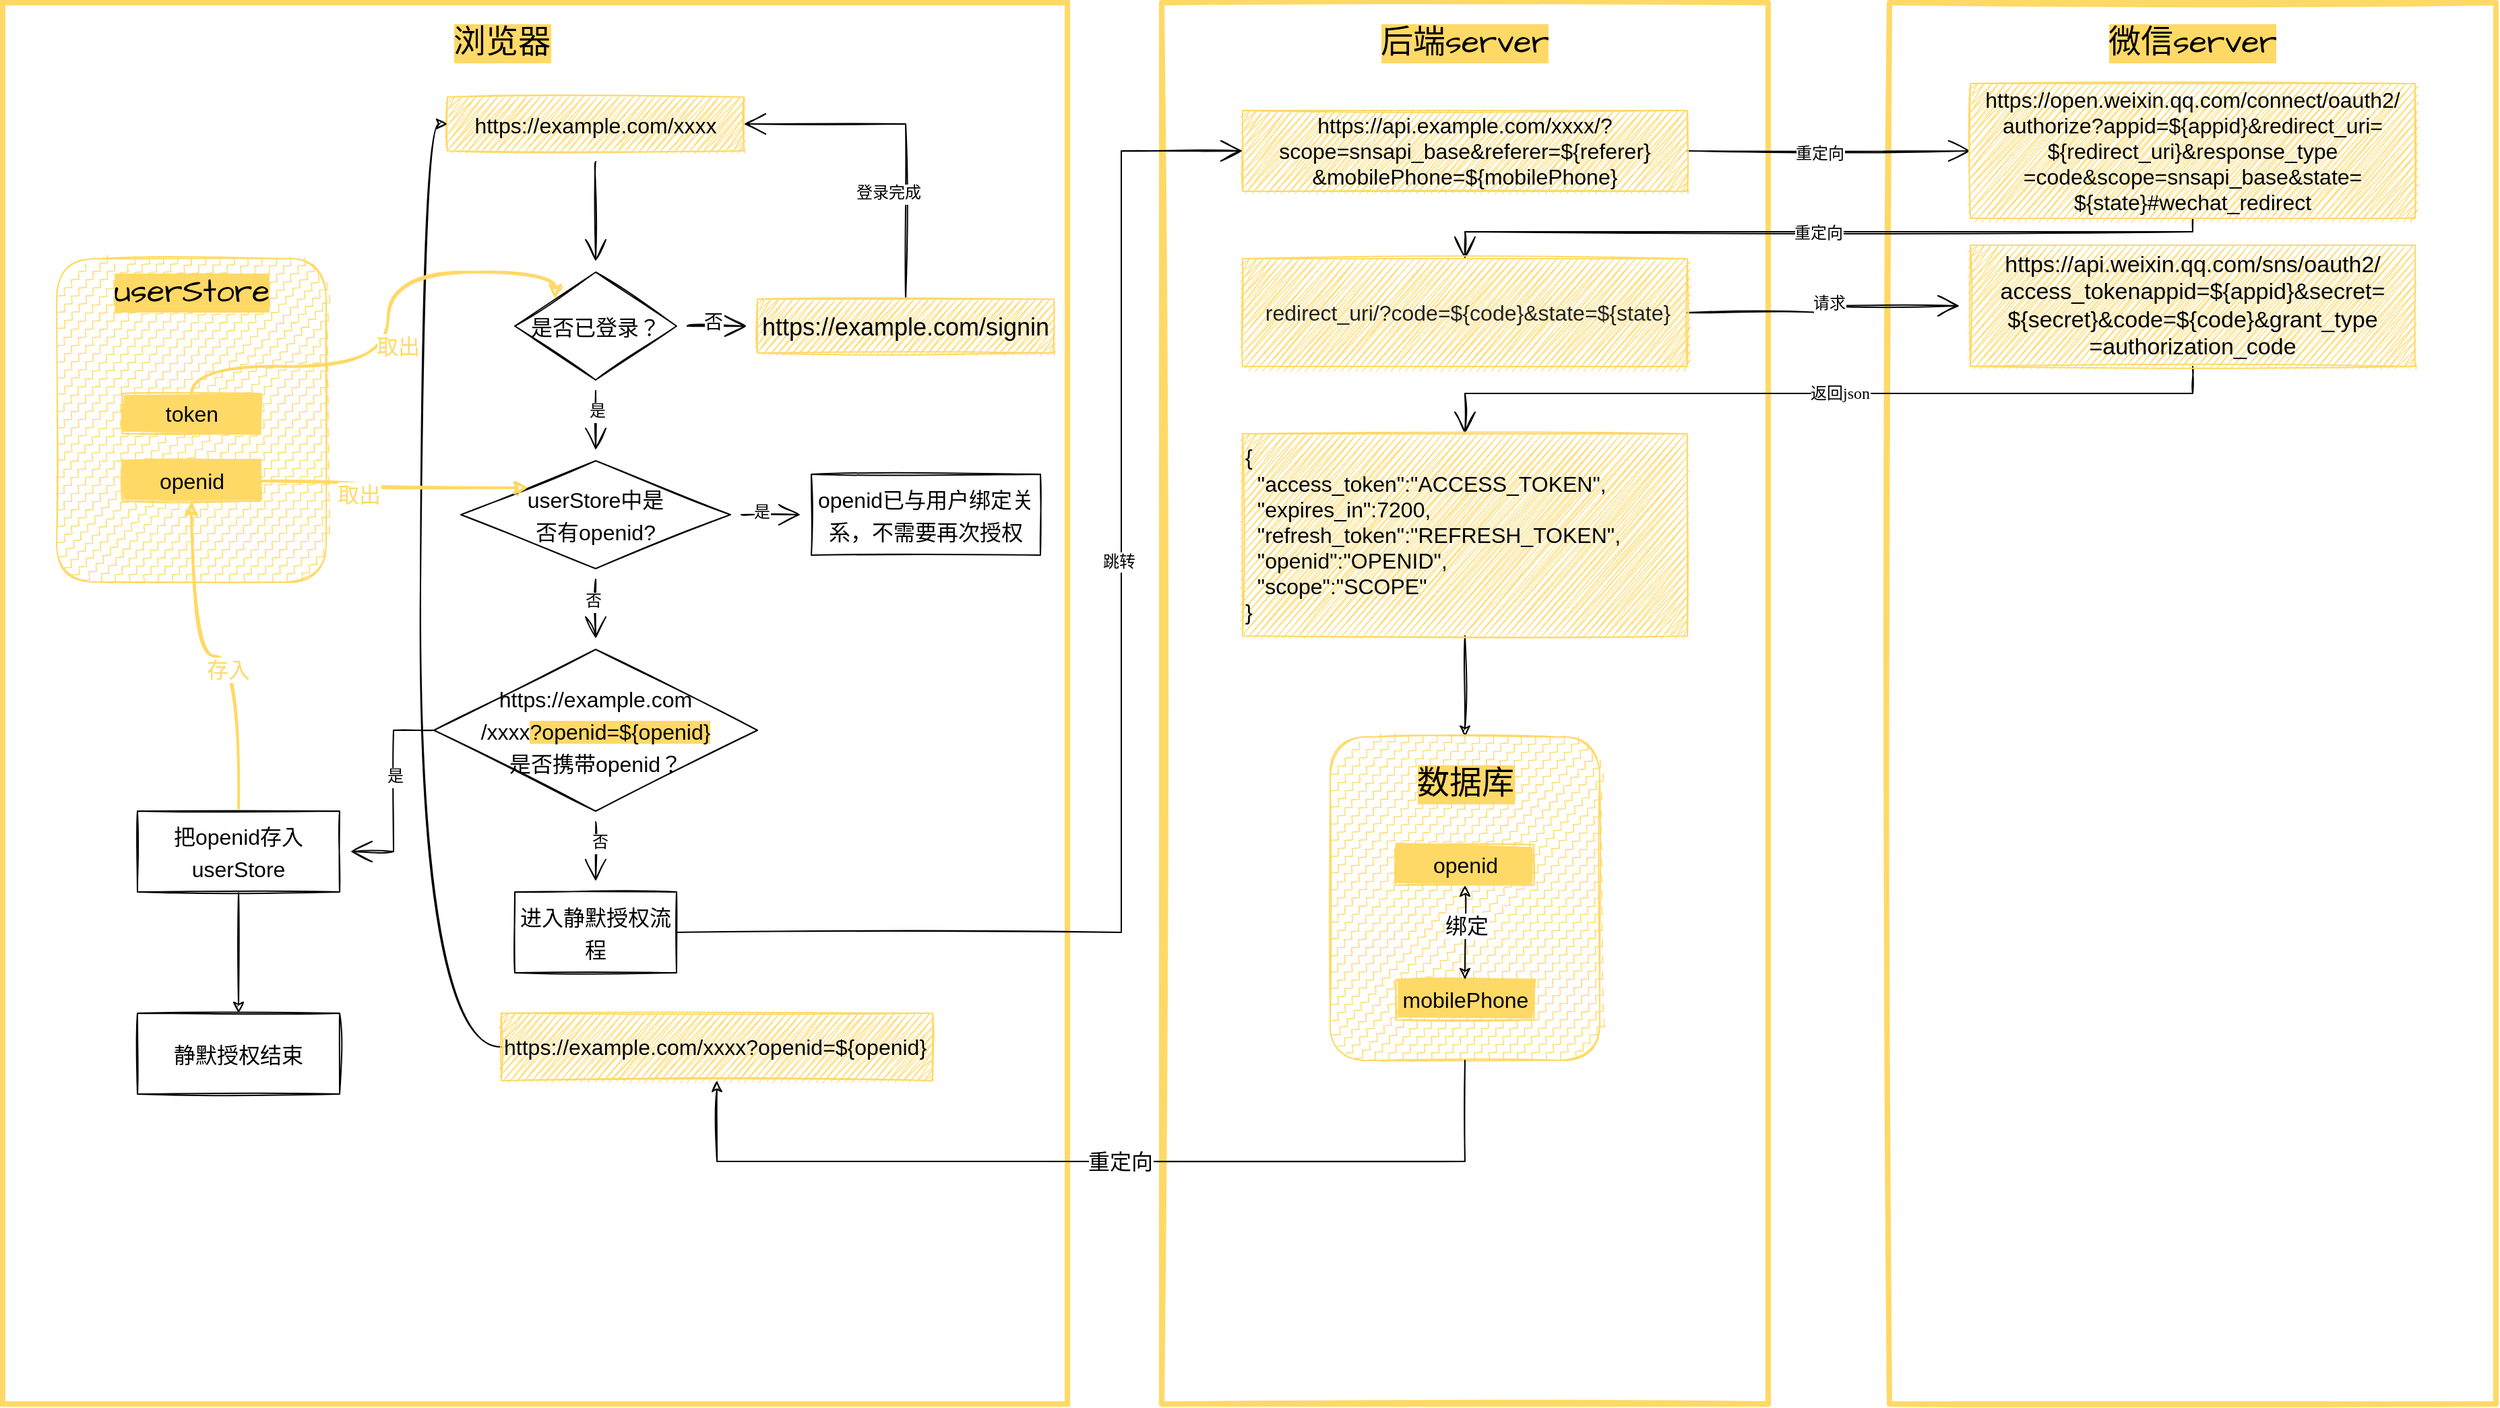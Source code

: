 <mxfile version="20.2.2" type="github">
  <diagram id="VB6q90Tpzm_MeGwrZftu" name="第 1 页">
    <mxGraphModel dx="3197" dy="1193" grid="1" gridSize="10" guides="1" tooltips="1" connect="1" arrows="1" fold="1" page="1" pageScale="1" pageWidth="827" pageHeight="1169" background="none" math="0" shadow="0">
      <root>
        <object label="" id="0">
          <mxCell />
        </object>
        <mxCell id="1" parent="0" />
        <mxCell id="eHbUa7GtnwOW8e425eqL-49" value="" style="rounded=0;html=1;labelBackgroundColor=none;sketch=1;hachureGap=4;fontFamily=Tahoma;fontSize=12;align=left;whiteSpace=wrap;strokeWidth=4;strokeColor=#FFD966;shadow=0;" parent="1" vertex="1">
          <mxGeometry x="610" y="40" width="450" height="1040" as="geometry" />
        </mxCell>
        <mxCell id="eHbUa7GtnwOW8e425eqL-52" value="" style="rounded=0;whiteSpace=wrap;html=1;labelBackgroundColor=none;sketch=1;hachureGap=4;fontFamily=Architects Daughter;fontSource=https%3A%2F%2Ffonts.googleapis.com%2Fcss%3Ffamily%3DArchitects%2BDaughter;fontSize=12;fillStyle=cross-hatch;strokeWidth=4;strokeColor=#FFD966;" parent="1" vertex="1">
          <mxGeometry x="1150" y="40" width="450" height="1040" as="geometry" />
        </mxCell>
        <mxCell id="eHbUa7GtnwOW8e425eqL-53" value="&lt;font style=&quot;font-size: 24px;&quot;&gt;后端server&lt;/font&gt;" style="text;html=1;strokeColor=none;fillColor=none;align=center;verticalAlign=middle;whiteSpace=wrap;rounded=0;labelBackgroundColor=#FFD966;sketch=1;hachureGap=4;fontFamily=Architects Daughter;fontSource=https%3A%2F%2Ffonts.googleapis.com%2Fcss%3Ffamily%3DArchitects%2BDaughter;fontSize=12;" parent="1" vertex="1">
          <mxGeometry x="761.25" y="55" width="147.5" height="30" as="geometry" />
        </mxCell>
        <mxCell id="eHbUa7GtnwOW8e425eqL-54" value="&lt;font style=&quot;font-size: 24px;&quot;&gt;微信server&lt;/font&gt;" style="text;html=1;strokeColor=none;fillColor=none;align=center;verticalAlign=middle;whiteSpace=wrap;rounded=0;labelBackgroundColor=#FFD966;sketch=1;hachureGap=4;fontFamily=Architects Daughter;fontSource=https%3A%2F%2Ffonts.googleapis.com%2Fcss%3Ffamily%3DArchitects%2BDaughter;fontSize=12;" parent="1" vertex="1">
          <mxGeometry x="1301.25" y="55" width="147.5" height="30" as="geometry" />
        </mxCell>
        <mxCell id="eHbUa7GtnwOW8e425eqL-61" style="edgeStyle=orthogonalEdgeStyle;rounded=0;sketch=1;hachureGap=4;orthogonalLoop=1;jettySize=auto;html=1;exitX=1;exitY=0.5;exitDx=0;exitDy=0;entryX=0;entryY=0.5;entryDx=0;entryDy=0;fontFamily=Lucida Console;fontSize=12;fontColor=default;endArrow=open;startSize=14;endSize=14;sourcePerimeterSpacing=8;targetPerimeterSpacing=8;" parent="1" source="eHbUa7GtnwOW8e425eqL-59" target="eHbUa7GtnwOW8e425eqL-60" edge="1">
          <mxGeometry relative="1" as="geometry" />
        </mxCell>
        <mxCell id="eHbUa7GtnwOW8e425eqL-69" value="重定向" style="edgeLabel;html=1;align=center;verticalAlign=middle;resizable=0;points=[];fontSize=12;fontFamily=Lucida Console;fontColor=default;" parent="eHbUa7GtnwOW8e425eqL-61" vertex="1" connectable="0">
          <mxGeometry x="-0.065" y="-2" relative="1" as="geometry">
            <mxPoint as="offset" />
          </mxGeometry>
        </mxCell>
        <mxCell id="eHbUa7GtnwOW8e425eqL-59" value="&lt;font style=&quot;font-size: 16px;&quot; face=&quot;Helvetica&quot;&gt;https://api.example.com/xxxx/?scope=snsapi_base&amp;amp;referer=${referer}&lt;br&gt;&amp;amp;mobilePhone=${mobilePhone}&lt;/font&gt;" style="rounded=0;labelBackgroundColor=none;labelBorderColor=none;sketch=1;hachureGap=4;fontFamily=Lucida Console;fontSize=12;strokeColor=#FFD966;fillStyle=zigzag;fillColor=#FFD966;fontColor=default;align=center;whiteSpace=wrap;html=1;" parent="1" vertex="1">
          <mxGeometry x="670" y="120" width="330" height="60" as="geometry" />
        </mxCell>
        <mxCell id="eHbUa7GtnwOW8e425eqL-65" style="edgeStyle=orthogonalEdgeStyle;rounded=0;sketch=1;hachureGap=4;orthogonalLoop=1;jettySize=auto;html=1;exitX=0.5;exitY=1;exitDx=0;exitDy=0;entryX=0.5;entryY=0;entryDx=0;entryDy=0;fontFamily=Lucida Console;fontSize=12;fontColor=default;endArrow=open;startSize=14;endSize=14;sourcePerimeterSpacing=8;targetPerimeterSpacing=8;" parent="1" source="eHbUa7GtnwOW8e425eqL-60" target="eHbUa7GtnwOW8e425eqL-62" edge="1">
          <mxGeometry relative="1" as="geometry">
            <Array as="points">
              <mxPoint x="1375" y="210" />
              <mxPoint x="835" y="210" />
            </Array>
          </mxGeometry>
        </mxCell>
        <mxCell id="eHbUa7GtnwOW8e425eqL-70" value="重定向" style="edgeLabel;html=1;align=center;verticalAlign=middle;resizable=0;points=[];fontSize=12;fontFamily=Lucida Console;fontColor=default;" parent="eHbUa7GtnwOW8e425eqL-65" vertex="1" connectable="0">
          <mxGeometry x="0.011" y="1" relative="1" as="geometry">
            <mxPoint as="offset" />
          </mxGeometry>
        </mxCell>
        <mxCell id="eHbUa7GtnwOW8e425eqL-60" value="&lt;div style=&quot;font-size: 16px;&quot;&gt;&lt;font style=&quot;font-size: 16px;&quot; face=&quot;Helvetica&quot;&gt;https://open.weixin.qq.com/connect/oauth2/&lt;/font&gt;&lt;/div&gt;&lt;div style=&quot;font-size: 16px;&quot;&gt;&lt;font style=&quot;font-size: 16px;&quot; face=&quot;Helvetica&quot;&gt;authorize?appid=${appid}&amp;amp;redirect_uri=&lt;/font&gt;&lt;/div&gt;&lt;div style=&quot;font-size: 16px;&quot;&gt;&lt;font style=&quot;font-size: 16px;&quot; face=&quot;Helvetica&quot;&gt;${redirect_uri}&amp;amp;response_type&lt;/font&gt;&lt;/div&gt;&lt;div style=&quot;font-size: 16px;&quot;&gt;&lt;font style=&quot;font-size: 16px;&quot; face=&quot;Helvetica&quot;&gt;=code&amp;amp;scope=snsapi_base&amp;amp;state=&lt;/font&gt;&lt;/div&gt;&lt;div style=&quot;font-size: 16px;&quot;&gt;&lt;font style=&quot;font-size: 16px;&quot; face=&quot;Helvetica&quot;&gt;${state}#wechat_redirect&lt;/font&gt;&lt;/div&gt;" style="rounded=0;labelBackgroundColor=none;labelBorderColor=none;sketch=1;hachureGap=4;fontFamily=Lucida Console;fontSize=12;strokeColor=#FFD966;fillStyle=zigzag;fillColor=#FFD966;fontColor=default;align=center;whiteSpace=wrap;html=1;" parent="1" vertex="1">
          <mxGeometry x="1210" y="100" width="330" height="100" as="geometry" />
        </mxCell>
        <mxCell id="eHbUa7GtnwOW8e425eqL-67" style="edgeStyle=orthogonalEdgeStyle;rounded=0;sketch=1;hachureGap=4;orthogonalLoop=1;jettySize=auto;html=1;exitX=1;exitY=0.5;exitDx=0;exitDy=0;fontFamily=Lucida Console;fontSize=12;fontColor=default;endArrow=open;startSize=14;endSize=14;sourcePerimeterSpacing=8;targetPerimeterSpacing=8;" parent="1" source="eHbUa7GtnwOW8e425eqL-62" target="eHbUa7GtnwOW8e425eqL-66" edge="1">
          <mxGeometry relative="1" as="geometry" />
        </mxCell>
        <mxCell id="eHbUa7GtnwOW8e425eqL-72" value="请求" style="edgeLabel;html=1;align=center;verticalAlign=middle;resizable=0;points=[];fontSize=12;fontFamily=Lucida Console;fontColor=default;" parent="eHbUa7GtnwOW8e425eqL-67" vertex="1" connectable="0">
          <mxGeometry x="0.056" y="2" relative="1" as="geometry">
            <mxPoint as="offset" />
          </mxGeometry>
        </mxCell>
        <mxCell id="eHbUa7GtnwOW8e425eqL-62" value="&lt;span style=&quot;color: rgb(34, 34, 34); text-align: start;&quot;&gt;&lt;font face=&quot;Helvetica&quot; style=&quot;font-size: 16px;&quot;&gt;&amp;nbsp;redirect_uri/?code=${code}&amp;amp;state=${state}&lt;/font&gt;&lt;/span&gt;" style="rounded=0;labelBackgroundColor=none;labelBorderColor=none;sketch=1;hachureGap=4;fontFamily=Lucida Console;fontSize=12;strokeColor=#FFD966;fillStyle=zigzag;fillColor=#FFD966;fontColor=default;align=center;whiteSpace=wrap;html=1;" parent="1" vertex="1">
          <mxGeometry x="670" y="230" width="330" height="80" as="geometry" />
        </mxCell>
        <mxCell id="eHbUa7GtnwOW8e425eqL-82" style="edgeStyle=orthogonalEdgeStyle;rounded=0;sketch=1;hachureGap=4;orthogonalLoop=1;jettySize=auto;html=1;exitX=0.5;exitY=1;exitDx=0;exitDy=0;entryX=0.5;entryY=0;entryDx=0;entryDy=0;fontFamily=Lucida Console;fontSize=12;fontColor=default;endArrow=open;startSize=14;endSize=14;sourcePerimeterSpacing=8;targetPerimeterSpacing=8;" parent="1" source="eHbUa7GtnwOW8e425eqL-66" target="eHbUa7GtnwOW8e425eqL-81" edge="1">
          <mxGeometry relative="1" as="geometry" />
        </mxCell>
        <mxCell id="eHbUa7GtnwOW8e425eqL-83" value="返回json" style="edgeLabel;html=1;align=center;verticalAlign=middle;resizable=0;points=[];fontSize=12;fontFamily=Lucida Console;fontColor=default;" parent="eHbUa7GtnwOW8e425eqL-82" vertex="1" connectable="0">
          <mxGeometry x="-0.043" relative="1" as="geometry">
            <mxPoint as="offset" />
          </mxGeometry>
        </mxCell>
        <mxCell id="eHbUa7GtnwOW8e425eqL-66" value="&lt;font face=&quot;Helvetica&quot; style=&quot;font-size: 17px;&quot;&gt;https://api.weixin.qq.com/sns/oauth2/&lt;br&gt;access_tokenappid=${appid}&amp;amp;secret=&lt;br&gt;${secret}&amp;amp;code=${code}&amp;amp;grant_type&lt;br&gt;=authorization_code&lt;/font&gt;" style="rounded=0;labelBackgroundColor=none;labelBorderColor=none;sketch=1;hachureGap=4;fontFamily=Lucida Console;fontSize=12;strokeColor=#FFD966;fillStyle=zigzag;fillColor=#FFD966;fontColor=default;align=center;whiteSpace=wrap;html=1;" parent="1" vertex="1">
          <mxGeometry x="1210" y="220" width="330" height="90" as="geometry" />
        </mxCell>
        <mxCell id="eHbUa7GtnwOW8e425eqL-73" value="" style="rounded=0;html=1;labelBackgroundColor=none;sketch=0;hachureGap=4;fontFamily=Tahoma;fontSize=12;align=left;whiteSpace=wrap;strokeWidth=4;strokeColor=#FFD966;" parent="1" vertex="1">
          <mxGeometry x="-250" y="40" width="790" height="1040" as="geometry" />
        </mxCell>
        <mxCell id="eHbUa7GtnwOW8e425eqL-74" value="&lt;font style=&quot;font-size: 24px;&quot;&gt;浏览器&lt;/font&gt;" style="text;html=1;strokeColor=none;fillColor=none;align=center;verticalAlign=middle;whiteSpace=wrap;rounded=0;labelBackgroundColor=#FFD966;sketch=1;hachureGap=4;fontFamily=Architects Daughter;fontSource=https%3A%2F%2Ffonts.googleapis.com%2Fcss%3Ffamily%3DArchitects%2BDaughter;fontSize=20;" parent="1" vertex="1">
          <mxGeometry x="57.5" y="55" width="125" height="30" as="geometry" />
        </mxCell>
        <mxCell id="eHbUa7GtnwOW8e425eqL-75" value="" style="group" parent="1" vertex="1" connectable="0">
          <mxGeometry x="70" y="110" width="460" height="630" as="geometry" />
        </mxCell>
        <mxCell id="eHbUa7GtnwOW8e425eqL-2" value="&lt;span style=&quot;line-height: 1;&quot;&gt;&lt;font face=&quot;Helvetica&quot; style=&quot;font-size: 16px;&quot;&gt;https://example.com/xxxx&lt;/font&gt;&lt;br&gt;&lt;/span&gt;" style="rounded=0;whiteSpace=wrap;html=1;sketch=1;hachureGap=4;fontFamily=Architects Daughter;fontSource=https%3A%2F%2Ffonts.googleapis.com%2Fcss%3Ffamily%3DArchitects%2BDaughter;fontSize=20;fillStyle=zigzag;fillColor=#FFD966;strokeColor=#FFD966;" parent="eHbUa7GtnwOW8e425eqL-75" vertex="1">
          <mxGeometry x="10" width="220" height="40" as="geometry" />
        </mxCell>
        <mxCell id="eHbUa7GtnwOW8e425eqL-76" value="" style="edgeStyle=orthogonalEdgeStyle;rounded=0;sketch=1;hachureGap=4;orthogonalLoop=1;jettySize=auto;html=1;fontFamily=Lucida Console;fontSize=12;fontColor=default;endArrow=open;startSize=14;endSize=14;sourcePerimeterSpacing=8;targetPerimeterSpacing=8;" parent="eHbUa7GtnwOW8e425eqL-75" source="eHbUa7GtnwOW8e425eqL-3" target="eHbUa7GtnwOW8e425eqL-5" edge="1">
          <mxGeometry relative="1" as="geometry" />
        </mxCell>
        <mxCell id="eHbUa7GtnwOW8e425eqL-3" value="&lt;font style=&quot;font-size: 16px;&quot;&gt;是否已登录？&lt;/font&gt;" style="rhombus;whiteSpace=wrap;html=1;fontSize=20;fontFamily=Architects Daughter;rounded=0;sketch=1;hachureGap=4;fontSource=https%3A%2F%2Ffonts.googleapis.com%2Fcss%3Ffamily%3DArchitects%2BDaughter;shadow=0;" parent="eHbUa7GtnwOW8e425eqL-75" vertex="1">
          <mxGeometry x="60" y="130" width="120" height="80" as="geometry" />
        </mxCell>
        <mxCell id="eHbUa7GtnwOW8e425eqL-4" value="" style="edgeStyle=orthogonalEdgeStyle;curved=1;rounded=0;sketch=1;hachureGap=4;orthogonalLoop=1;jettySize=auto;html=1;fontFamily=Architects Daughter;fontSource=https%3A%2F%2Ffonts.googleapis.com%2Fcss%3Ffamily%3DArchitects%2BDaughter;fontSize=16;endArrow=open;startSize=14;endSize=14;sourcePerimeterSpacing=8;targetPerimeterSpacing=8;" parent="eHbUa7GtnwOW8e425eqL-75" source="eHbUa7GtnwOW8e425eqL-2" target="eHbUa7GtnwOW8e425eqL-3" edge="1">
          <mxGeometry relative="1" as="geometry" />
        </mxCell>
        <mxCell id="eHbUa7GtnwOW8e425eqL-11" style="edgeStyle=orthogonalEdgeStyle;rounded=0;sketch=1;hachureGap=4;orthogonalLoop=1;jettySize=auto;html=1;exitX=0.5;exitY=0;exitDx=0;exitDy=0;entryX=1;entryY=0.5;entryDx=0;entryDy=0;fontFamily=Architects Daughter;fontSource=https%3A%2F%2Ffonts.googleapis.com%2Fcss%3Ffamily%3DArchitects%2BDaughter;fontSize=12;endArrow=open;startSize=14;endSize=14;sourcePerimeterSpacing=8;targetPerimeterSpacing=8;" parent="eHbUa7GtnwOW8e425eqL-75" source="eHbUa7GtnwOW8e425eqL-5" target="eHbUa7GtnwOW8e425eqL-2" edge="1">
          <mxGeometry relative="1" as="geometry" />
        </mxCell>
        <mxCell id="eHbUa7GtnwOW8e425eqL-12" value="登录完成" style="edgeLabel;html=1;align=center;verticalAlign=middle;resizable=0;points=[];fontSize=12;fontFamily=Architects Daughter;" parent="eHbUa7GtnwOW8e425eqL-11" vertex="1" connectable="0">
          <mxGeometry x="-0.377" y="13" relative="1" as="geometry">
            <mxPoint as="offset" />
          </mxGeometry>
        </mxCell>
        <mxCell id="eHbUa7GtnwOW8e425eqL-5" value="&lt;font face=&quot;Helvetica&quot; style=&quot;font-size: 18px;&quot;&gt;https://example.com/signin&lt;/font&gt;" style="whiteSpace=wrap;html=1;fontSize=20;fontFamily=Architects Daughter;rounded=0;sketch=1;hachureGap=4;fontSource=https%3A%2F%2Ffonts.googleapis.com%2Fcss%3Ffamily%3DArchitects%2BDaughter;fillStyle=zigzag;fillColor=#FFD966;strokeColor=#FFD966;" parent="eHbUa7GtnwOW8e425eqL-75" vertex="1">
          <mxGeometry x="240" y="150" width="220" height="40" as="geometry" />
        </mxCell>
        <mxCell id="eHbUa7GtnwOW8e425eqL-6" value="" style="edgeStyle=orthogonalEdgeStyle;curved=1;rounded=0;sketch=1;hachureGap=4;orthogonalLoop=1;jettySize=auto;html=1;fontFamily=Architects Daughter;fontSource=https%3A%2F%2Ffonts.googleapis.com%2Fcss%3Ffamily%3DArchitects%2BDaughter;fontSize=14;endArrow=open;startSize=14;endSize=14;sourcePerimeterSpacing=8;targetPerimeterSpacing=8;" parent="eHbUa7GtnwOW8e425eqL-75" source="eHbUa7GtnwOW8e425eqL-3" target="eHbUa7GtnwOW8e425eqL-5" edge="1">
          <mxGeometry relative="1" as="geometry" />
        </mxCell>
        <mxCell id="eHbUa7GtnwOW8e425eqL-8" value="否" style="edgeLabel;html=1;align=center;verticalAlign=middle;resizable=0;points=[];fontSize=14;fontFamily=Architects Daughter;" parent="eHbUa7GtnwOW8e425eqL-6" vertex="1" connectable="0">
          <mxGeometry x="-0.139" y="1" relative="1" as="geometry">
            <mxPoint y="-1" as="offset" />
          </mxGeometry>
        </mxCell>
        <mxCell id="eHbUa7GtnwOW8e425eqL-15" value="&lt;font face=&quot;Helvetica&quot; style=&quot;font-size: 16px;&quot;&gt;userStore中是&lt;br&gt;否有openid?&lt;/font&gt;" style="rhombus;whiteSpace=wrap;html=1;fontSize=20;fontFamily=Architects Daughter;rounded=0;sketch=1;hachureGap=4;fontSource=https%3A%2F%2Ffonts.googleapis.com%2Fcss%3Ffamily%3DArchitects%2BDaughter;" parent="eHbUa7GtnwOW8e425eqL-75" vertex="1">
          <mxGeometry x="20" y="270" width="200" height="80" as="geometry" />
        </mxCell>
        <mxCell id="eHbUa7GtnwOW8e425eqL-16" value="" style="edgeStyle=orthogonalEdgeStyle;curved=1;rounded=0;sketch=1;hachureGap=4;orthogonalLoop=1;jettySize=auto;html=1;fontFamily=Architects Daughter;fontSource=https%3A%2F%2Ffonts.googleapis.com%2Fcss%3Ffamily%3DArchitects%2BDaughter;fontSize=12;endArrow=open;startSize=14;endSize=14;sourcePerimeterSpacing=8;targetPerimeterSpacing=8;" parent="eHbUa7GtnwOW8e425eqL-75" source="eHbUa7GtnwOW8e425eqL-3" target="eHbUa7GtnwOW8e425eqL-15" edge="1">
          <mxGeometry relative="1" as="geometry" />
        </mxCell>
        <mxCell id="eHbUa7GtnwOW8e425eqL-19" value="是" style="edgeLabel;html=1;align=center;verticalAlign=middle;resizable=0;points=[];fontSize=12;fontFamily=Architects Daughter;" parent="eHbUa7GtnwOW8e425eqL-16" vertex="1" connectable="0">
          <mxGeometry x="-0.265" y="1" relative="1" as="geometry">
            <mxPoint as="offset" />
          </mxGeometry>
        </mxCell>
        <mxCell id="eHbUa7GtnwOW8e425eqL-17" value="&lt;font face=&quot;Helvetica&quot; style=&quot;font-size: 16px;&quot;&gt;openid已与用户绑定关系，不需要再次授权&lt;/font&gt;" style="whiteSpace=wrap;html=1;fontSize=20;fontFamily=Architects Daughter;rounded=0;sketch=1;hachureGap=4;fontSource=https%3A%2F%2Ffonts.googleapis.com%2Fcss%3Ffamily%3DArchitects%2BDaughter;" parent="eHbUa7GtnwOW8e425eqL-75" vertex="1">
          <mxGeometry x="280" y="280" width="170" height="60" as="geometry" />
        </mxCell>
        <mxCell id="eHbUa7GtnwOW8e425eqL-18" value="" style="edgeStyle=orthogonalEdgeStyle;curved=1;rounded=0;sketch=1;hachureGap=4;orthogonalLoop=1;jettySize=auto;html=1;fontFamily=Architects Daughter;fontSource=https%3A%2F%2Ffonts.googleapis.com%2Fcss%3Ffamily%3DArchitects%2BDaughter;fontSize=12;endArrow=open;startSize=14;endSize=14;sourcePerimeterSpacing=8;targetPerimeterSpacing=8;" parent="eHbUa7GtnwOW8e425eqL-75" source="eHbUa7GtnwOW8e425eqL-15" target="eHbUa7GtnwOW8e425eqL-17" edge="1">
          <mxGeometry relative="1" as="geometry" />
        </mxCell>
        <mxCell id="eHbUa7GtnwOW8e425eqL-20" value="是" style="edgeLabel;html=1;align=center;verticalAlign=middle;resizable=0;points=[];fontSize=12;fontFamily=Architects Daughter;" parent="eHbUa7GtnwOW8e425eqL-18" vertex="1" connectable="0">
          <mxGeometry x="-0.308" y="1" relative="1" as="geometry">
            <mxPoint as="offset" />
          </mxGeometry>
        </mxCell>
        <mxCell id="eHbUa7GtnwOW8e425eqL-21" value="&lt;span style=&quot;font-size: 16px; line-height: 1;&quot;&gt;&lt;font face=&quot;Helvetica&quot;&gt;&lt;font style=&quot;font-size: 16px;&quot;&gt;https://example.com&lt;br&gt;/xxxx&lt;span style=&quot;background-color: rgb(255, 217, 102);&quot;&gt;?openid=${openid}&lt;br&gt;&lt;/span&gt;&lt;/font&gt;是否携带openid？&lt;/font&gt;&lt;br&gt;&lt;/span&gt;" style="rhombus;whiteSpace=wrap;html=1;fontSize=20;fontFamily=Architects Daughter;rounded=0;sketch=1;hachureGap=4;fontSource=https%3A%2F%2Ffonts.googleapis.com%2Fcss%3Ffamily%3DArchitects%2BDaughter;" parent="eHbUa7GtnwOW8e425eqL-75" vertex="1">
          <mxGeometry y="410" width="240" height="120" as="geometry" />
        </mxCell>
        <mxCell id="eHbUa7GtnwOW8e425eqL-22" value="" style="edgeStyle=orthogonalEdgeStyle;curved=1;rounded=0;sketch=1;hachureGap=4;orthogonalLoop=1;jettySize=auto;html=1;fontFamily=Architects Daughter;fontSource=https%3A%2F%2Ffonts.googleapis.com%2Fcss%3Ffamily%3DArchitects%2BDaughter;fontSize=12;endArrow=open;startSize=14;endSize=14;sourcePerimeterSpacing=8;targetPerimeterSpacing=8;" parent="eHbUa7GtnwOW8e425eqL-75" source="eHbUa7GtnwOW8e425eqL-15" target="eHbUa7GtnwOW8e425eqL-21" edge="1">
          <mxGeometry relative="1" as="geometry" />
        </mxCell>
        <mxCell id="eHbUa7GtnwOW8e425eqL-23" value="否" style="edgeLabel;html=1;align=center;verticalAlign=middle;resizable=0;points=[];fontSize=12;fontFamily=Architects Daughter;" parent="eHbUa7GtnwOW8e425eqL-22" vertex="1" connectable="0">
          <mxGeometry x="-0.235" y="-2" relative="1" as="geometry">
            <mxPoint as="offset" />
          </mxGeometry>
        </mxCell>
        <mxCell id="eHbUa7GtnwOW8e425eqL-30" value="&lt;font face=&quot;Helvetica&quot; style=&quot;font-size: 16px;&quot;&gt;进入静默授权流程&lt;/font&gt;" style="whiteSpace=wrap;html=1;fontSize=20;fontFamily=Architects Daughter;rounded=0;sketch=1;hachureGap=4;fontSource=https%3A%2F%2Ffonts.googleapis.com%2Fcss%3Ffamily%3DArchitects%2BDaughter;" parent="eHbUa7GtnwOW8e425eqL-75" vertex="1">
          <mxGeometry x="60" y="590" width="120" height="60" as="geometry" />
        </mxCell>
        <mxCell id="eHbUa7GtnwOW8e425eqL-31" value="" style="edgeStyle=orthogonalEdgeStyle;curved=1;rounded=0;sketch=1;hachureGap=4;orthogonalLoop=1;jettySize=auto;html=1;fontFamily=Architects Daughter;fontSource=https%3A%2F%2Ffonts.googleapis.com%2Fcss%3Ffamily%3DArchitects%2BDaughter;fontSize=12;endArrow=open;startSize=14;endSize=14;sourcePerimeterSpacing=8;targetPerimeterSpacing=8;" parent="eHbUa7GtnwOW8e425eqL-75" source="eHbUa7GtnwOW8e425eqL-21" target="eHbUa7GtnwOW8e425eqL-30" edge="1">
          <mxGeometry relative="1" as="geometry" />
        </mxCell>
        <mxCell id="eHbUa7GtnwOW8e425eqL-32" value="否" style="edgeLabel;html=1;align=center;verticalAlign=middle;resizable=0;points=[];fontSize=12;fontFamily=Architects Daughter;" parent="eHbUa7GtnwOW8e425eqL-31" vertex="1" connectable="0">
          <mxGeometry x="-0.29" y="3" relative="1" as="geometry">
            <mxPoint as="offset" />
          </mxGeometry>
        </mxCell>
        <mxCell id="eHbUa7GtnwOW8e425eqL-79" style="edgeStyle=orthogonalEdgeStyle;rounded=0;sketch=1;hachureGap=4;orthogonalLoop=1;jettySize=auto;html=1;exitX=1;exitY=0.5;exitDx=0;exitDy=0;entryX=0;entryY=0.5;entryDx=0;entryDy=0;fontFamily=Lucida Console;fontSize=12;fontColor=default;endArrow=open;startSize=14;endSize=14;sourcePerimeterSpacing=8;targetPerimeterSpacing=8;" parent="1" source="eHbUa7GtnwOW8e425eqL-30" target="eHbUa7GtnwOW8e425eqL-59" edge="1">
          <mxGeometry relative="1" as="geometry">
            <Array as="points">
              <mxPoint x="580" y="730" />
              <mxPoint x="580" y="150" />
            </Array>
          </mxGeometry>
        </mxCell>
        <mxCell id="eHbUa7GtnwOW8e425eqL-80" value="跳转" style="edgeLabel;html=1;align=center;verticalAlign=middle;resizable=0;points=[];fontSize=12;fontFamily=Lucida Console;fontColor=default;" parent="eHbUa7GtnwOW8e425eqL-79" vertex="1" connectable="0">
          <mxGeometry x="0.211" y="2" relative="1" as="geometry">
            <mxPoint as="offset" />
          </mxGeometry>
        </mxCell>
        <mxCell id="27yWBSa1K2UNpdBV_Z8F-81" style="edgeStyle=orthogonalEdgeStyle;rounded=0;sketch=1;orthogonalLoop=1;jettySize=auto;html=1;exitX=0.5;exitY=1;exitDx=0;exitDy=0;entryX=0.5;entryY=0;entryDx=0;entryDy=0;fontFamily=Helvetica;fontSize=16;fontColor=#000000;startArrow=none;startFill=0;strokeColor=#000000;strokeWidth=1;" edge="1" parent="1" source="eHbUa7GtnwOW8e425eqL-81" target="27yWBSa1K2UNpdBV_Z8F-57">
          <mxGeometry relative="1" as="geometry" />
        </mxCell>
        <mxCell id="eHbUa7GtnwOW8e425eqL-81" value="&lt;div style=&quot;font-size: 16px;&quot;&gt;&lt;font style=&quot;font-size: 16px;&quot; face=&quot;Helvetica&quot;&gt;{&lt;/font&gt;&lt;/div&gt;&lt;div style=&quot;font-size: 16px;&quot;&gt;&lt;font style=&quot;font-size: 16px;&quot; face=&quot;Helvetica&quot;&gt;&amp;nbsp; &quot;access_token&quot;:&quot;ACCESS_TOKEN&quot;,&lt;/font&gt;&lt;/div&gt;&lt;div style=&quot;font-size: 16px;&quot;&gt;&lt;font style=&quot;font-size: 16px;&quot; face=&quot;Helvetica&quot;&gt;&amp;nbsp; &quot;expires_in&quot;:7200,&lt;/font&gt;&lt;/div&gt;&lt;div style=&quot;font-size: 16px;&quot;&gt;&lt;font style=&quot;font-size: 16px;&quot; face=&quot;Helvetica&quot;&gt;&amp;nbsp; &quot;refresh_token&quot;:&quot;REFRESH_TOKEN&quot;,&lt;/font&gt;&lt;/div&gt;&lt;div style=&quot;font-size: 16px;&quot;&gt;&lt;font style=&quot;font-size: 16px;&quot; face=&quot;Helvetica&quot;&gt;&amp;nbsp; &quot;openid&quot;:&quot;OPENID&quot;,&lt;/font&gt;&lt;/div&gt;&lt;div style=&quot;font-size: 16px;&quot;&gt;&lt;font style=&quot;font-size: 16px;&quot; face=&quot;Helvetica&quot;&gt;&amp;nbsp; &quot;scope&quot;:&quot;SCOPE&quot;&amp;nbsp;&lt;/font&gt;&lt;/div&gt;&lt;div style=&quot;font-size: 16px;&quot;&gt;&lt;font style=&quot;font-size: 16px;&quot; face=&quot;Helvetica&quot;&gt;}&lt;/font&gt;&lt;/div&gt;" style="rounded=0;labelBackgroundColor=none;labelBorderColor=none;sketch=1;hachureGap=4;fontFamily=Lucida Console;fontSize=12;strokeColor=#FFD966;fillStyle=zigzag;fillColor=#FFD966;fontColor=default;align=left;whiteSpace=wrap;html=1;" parent="1" vertex="1">
          <mxGeometry x="670" y="360" width="330" height="150" as="geometry" />
        </mxCell>
        <mxCell id="27yWBSa1K2UNpdBV_Z8F-33" style="edgeStyle=orthogonalEdgeStyle;sketch=1;orthogonalLoop=1;jettySize=auto;html=1;exitX=0;exitY=0.5;exitDx=0;exitDy=0;entryX=0;entryY=0.5;entryDx=0;entryDy=0;fontFamily=Helvetica;fontSize=16;fontColor=#FFD966;strokeColor=#000000;strokeWidth=1;curved=1;" edge="1" parent="1" source="eHbUa7GtnwOW8e425eqL-84" target="eHbUa7GtnwOW8e425eqL-2">
          <mxGeometry relative="1" as="geometry" />
        </mxCell>
        <mxCell id="eHbUa7GtnwOW8e425eqL-84" value="&lt;div style=&quot;font-size: 16px;&quot;&gt;&lt;font face=&quot;Helvetica&quot;&gt;https://example.com/xxxx?openid=${openid}&lt;/font&gt;&lt;/div&gt;" style="rounded=0;labelBackgroundColor=none;labelBorderColor=none;sketch=1;hachureGap=4;fontFamily=Lucida Console;fontSize=16;strokeColor=#FFD966;fillStyle=zigzag;fillColor=#FFD966;fontColor=default;align=left;whiteSpace=wrap;html=1;" parent="1" vertex="1">
          <mxGeometry x="120" y="790" width="320" height="50" as="geometry" />
        </mxCell>
        <mxCell id="27yWBSa1K2UNpdBV_Z8F-23" style="edgeStyle=orthogonalEdgeStyle;curved=1;sketch=1;orthogonalLoop=1;jettySize=auto;html=1;exitX=0.5;exitY=0;exitDx=0;exitDy=0;entryX=0;entryY=0;entryDx=0;entryDy=0;fontFamily=Helvetica;fontSize=16;strokeColor=#FFD966;strokeWidth=2;" edge="1" parent="1" source="27yWBSa1K2UNpdBV_Z8F-9" target="eHbUa7GtnwOW8e425eqL-3">
          <mxGeometry relative="1" as="geometry">
            <Array as="points">
              <mxPoint x="-110" y="310" />
              <mxPoint x="36" y="310" />
              <mxPoint x="36" y="240" />
              <mxPoint x="160" y="240" />
            </Array>
          </mxGeometry>
        </mxCell>
        <mxCell id="27yWBSa1K2UNpdBV_Z8F-24" value="&lt;font color=&quot;#ffd966&quot;&gt;取出&lt;/font&gt;" style="edgeLabel;html=1;align=center;verticalAlign=middle;resizable=0;points=[];fontSize=16;fontFamily=Helvetica;" vertex="1" connectable="0" parent="27yWBSa1K2UNpdBV_Z8F-23">
          <mxGeometry x="-0.045" y="-7" relative="1" as="geometry">
            <mxPoint as="offset" />
          </mxGeometry>
        </mxCell>
        <mxCell id="27yWBSa1K2UNpdBV_Z8F-15" style="edgeStyle=orthogonalEdgeStyle;curved=1;sketch=1;orthogonalLoop=1;jettySize=auto;html=1;exitX=1;exitY=0.5;exitDx=0;exitDy=0;entryX=0;entryY=0;entryDx=0;entryDy=0;fontFamily=Helvetica;fontSize=16;strokeColor=#FFD966;strokeWidth=2;" edge="1" parent="1" source="27yWBSa1K2UNpdBV_Z8F-11" target="eHbUa7GtnwOW8e425eqL-15">
          <mxGeometry relative="1" as="geometry" />
        </mxCell>
        <mxCell id="27yWBSa1K2UNpdBV_Z8F-25" value="&lt;font color=&quot;#ffd966&quot;&gt;取出&lt;/font&gt;" style="edgeLabel;html=1;align=center;verticalAlign=middle;resizable=0;points=[];fontSize=16;fontFamily=Helvetica;" vertex="1" connectable="0" parent="27yWBSa1K2UNpdBV_Z8F-15">
          <mxGeometry x="-0.283" y="-10" relative="1" as="geometry">
            <mxPoint x="-1" as="offset" />
          </mxGeometry>
        </mxCell>
        <mxCell id="27yWBSa1K2UNpdBV_Z8F-26" style="edgeStyle=orthogonalEdgeStyle;curved=1;sketch=1;orthogonalLoop=1;jettySize=auto;html=1;exitX=0.5;exitY=0;exitDx=0;exitDy=0;entryX=0.5;entryY=1;entryDx=0;entryDy=0;fontFamily=Helvetica;fontSize=16;fontColor=#FFD966;strokeColor=#FFD966;strokeWidth=2;" edge="1" parent="1" source="eHbUa7GtnwOW8e425eqL-24" target="27yWBSa1K2UNpdBV_Z8F-11">
          <mxGeometry relative="1" as="geometry" />
        </mxCell>
        <mxCell id="27yWBSa1K2UNpdBV_Z8F-27" value="存入" style="edgeLabel;html=1;align=center;verticalAlign=middle;resizable=0;points=[];fontSize=16;fontFamily=Helvetica;fontColor=#FFD966;" vertex="1" connectable="0" parent="27yWBSa1K2UNpdBV_Z8F-26">
          <mxGeometry x="-0.207" y="8" relative="1" as="geometry">
            <mxPoint as="offset" />
          </mxGeometry>
        </mxCell>
        <mxCell id="27yWBSa1K2UNpdBV_Z8F-30" style="edgeStyle=orthogonalEdgeStyle;sketch=1;orthogonalLoop=1;jettySize=auto;html=1;exitX=0.5;exitY=1;exitDx=0;exitDy=0;entryX=0.5;entryY=0;entryDx=0;entryDy=0;fontFamily=Helvetica;fontSize=16;fontColor=#FFD966;strokeColor=#000000;strokeWidth=1;rounded=0;" edge="1" parent="1" source="eHbUa7GtnwOW8e425eqL-24" target="27yWBSa1K2UNpdBV_Z8F-28">
          <mxGeometry relative="1" as="geometry" />
        </mxCell>
        <mxCell id="eHbUa7GtnwOW8e425eqL-24" value="&lt;font face=&quot;Helvetica&quot; style=&quot;font-size: 16px;&quot;&gt;把openid存入userStore&lt;/font&gt;" style="whiteSpace=wrap;html=1;fontSize=20;fontFamily=Architects Daughter;rounded=0;sketch=1;hachureGap=4;fontSource=https%3A%2F%2Ffonts.googleapis.com%2Fcss%3Ffamily%3DArchitects%2BDaughter;" parent="1" vertex="1">
          <mxGeometry x="-150" y="640" width="150" height="60" as="geometry" />
        </mxCell>
        <mxCell id="eHbUa7GtnwOW8e425eqL-25" value="" style="edgeStyle=orthogonalEdgeStyle;rounded=0;sketch=1;hachureGap=4;orthogonalLoop=1;jettySize=auto;html=1;fontFamily=Architects Daughter;fontSource=https%3A%2F%2Ffonts.googleapis.com%2Fcss%3Ffamily%3DArchitects%2BDaughter;fontSize=12;endArrow=open;startSize=14;endSize=14;sourcePerimeterSpacing=8;targetPerimeterSpacing=8;exitX=0;exitY=0.5;exitDx=0;exitDy=0;" parent="1" source="eHbUa7GtnwOW8e425eqL-21" target="eHbUa7GtnwOW8e425eqL-24" edge="1">
          <mxGeometry relative="1" as="geometry" />
        </mxCell>
        <mxCell id="eHbUa7GtnwOW8e425eqL-27" value="是" style="edgeLabel;html=1;align=center;verticalAlign=middle;resizable=0;points=[];fontSize=12;fontFamily=Architects Daughter;" parent="eHbUa7GtnwOW8e425eqL-25" vertex="1" connectable="0">
          <mxGeometry x="-0.148" y="1" relative="1" as="geometry">
            <mxPoint as="offset" />
          </mxGeometry>
        </mxCell>
        <mxCell id="27yWBSa1K2UNpdBV_Z8F-28" value="&lt;font face=&quot;Helvetica&quot;&gt;&lt;span style=&quot;font-size: 16px;&quot;&gt;静默授权结束&lt;/span&gt;&lt;/font&gt;" style="whiteSpace=wrap;html=1;fontSize=20;fontFamily=Architects Daughter;rounded=0;sketch=1;hachureGap=4;fontSource=https%3A%2F%2Ffonts.googleapis.com%2Fcss%3Ffamily%3DArchitects%2BDaughter;" vertex="1" parent="1">
          <mxGeometry x="-150" y="790" width="150" height="60" as="geometry" />
        </mxCell>
        <mxCell id="27yWBSa1K2UNpdBV_Z8F-31" value="" style="group" vertex="1" connectable="0" parent="1">
          <mxGeometry x="-210" y="230" width="200" height="240" as="geometry" />
        </mxCell>
        <mxCell id="27yWBSa1K2UNpdBV_Z8F-2" value="" style="rounded=1;whiteSpace=wrap;html=1;shadow=0;labelBackgroundColor=none;sketch=1;fontFamily=Helvetica;gradientColor=none;fontSize=16;fillStyle=zigzag-line;fillColor=#FFD966;strokeColor=#FFD966;" vertex="1" parent="27yWBSa1K2UNpdBV_Z8F-31">
          <mxGeometry width="200" height="240" as="geometry" />
        </mxCell>
        <mxCell id="27yWBSa1K2UNpdBV_Z8F-4" value="&lt;font style=&quot;font-size: 24px;&quot;&gt;userStore&lt;/font&gt;" style="text;html=1;strokeColor=none;fillColor=none;align=center;verticalAlign=middle;whiteSpace=wrap;rounded=0;labelBackgroundColor=#FFD966;sketch=1;hachureGap=4;fontFamily=Architects Daughter;fontSource=https%3A%2F%2Ffonts.googleapis.com%2Fcss%3Ffamily%3DArchitects%2BDaughter;fontSize=20;" vertex="1" parent="27yWBSa1K2UNpdBV_Z8F-31">
          <mxGeometry x="37.5" y="10" width="125" height="30" as="geometry" />
        </mxCell>
        <mxCell id="27yWBSa1K2UNpdBV_Z8F-9" value="token" style="rounded=0;whiteSpace=wrap;html=1;shadow=0;labelBackgroundColor=none;labelBorderColor=none;sketch=1;fillStyle=solid;fontFamily=Helvetica;fontSize=16;strokeColor=#FFD966;fillColor=#FFD966;gradientColor=none;" vertex="1" parent="27yWBSa1K2UNpdBV_Z8F-31">
          <mxGeometry x="48.75" y="100" width="102.5" height="30" as="geometry" />
        </mxCell>
        <mxCell id="27yWBSa1K2UNpdBV_Z8F-11" value="openid" style="rounded=0;whiteSpace=wrap;html=1;shadow=0;labelBackgroundColor=none;labelBorderColor=none;sketch=1;fillStyle=solid;fontFamily=Helvetica;fontSize=16;strokeColor=#FFD966;fillColor=#FFD966;gradientColor=none;" vertex="1" parent="27yWBSa1K2UNpdBV_Z8F-31">
          <mxGeometry x="48.75" y="150" width="102.5" height="30" as="geometry" />
        </mxCell>
        <mxCell id="27yWBSa1K2UNpdBV_Z8F-77" value="" style="group" vertex="1" connectable="0" parent="1">
          <mxGeometry x="735" y="585" width="200" height="240" as="geometry" />
        </mxCell>
        <mxCell id="27yWBSa1K2UNpdBV_Z8F-57" value="" style="rounded=1;whiteSpace=wrap;html=1;shadow=0;labelBackgroundColor=none;sketch=1;fontFamily=Helvetica;gradientColor=none;fontSize=16;fillStyle=zigzag-line;fillColor=#FFD966;strokeColor=#FFD966;" vertex="1" parent="27yWBSa1K2UNpdBV_Z8F-77">
          <mxGeometry width="200" height="240" as="geometry" />
        </mxCell>
        <mxCell id="27yWBSa1K2UNpdBV_Z8F-63" value="&lt;font style=&quot;font-size: 24px;&quot;&gt;数据库&lt;/font&gt;" style="text;html=1;strokeColor=none;fillColor=none;align=center;verticalAlign=middle;whiteSpace=wrap;rounded=0;labelBackgroundColor=#FFD966;sketch=1;hachureGap=4;fontFamily=Architects Daughter;fontSource=https%3A%2F%2Ffonts.googleapis.com%2Fcss%3Ffamily%3DArchitects%2BDaughter;fontSize=20;" vertex="1" parent="27yWBSa1K2UNpdBV_Z8F-77">
          <mxGeometry x="37.5" y="20" width="125" height="30" as="geometry" />
        </mxCell>
        <mxCell id="27yWBSa1K2UNpdBV_Z8F-69" value="openid" style="rounded=0;whiteSpace=wrap;html=1;shadow=0;labelBackgroundColor=none;labelBorderColor=none;sketch=1;fillStyle=solid;fontFamily=Helvetica;fontSize=16;strokeColor=#FFD966;fillColor=#FFD966;gradientColor=none;" vertex="1" parent="27yWBSa1K2UNpdBV_Z8F-77">
          <mxGeometry x="48.75" y="80" width="102.5" height="30" as="geometry" />
        </mxCell>
        <mxCell id="27yWBSa1K2UNpdBV_Z8F-70" value="mobilePhone" style="rounded=0;whiteSpace=wrap;html=1;shadow=0;labelBackgroundColor=none;labelBorderColor=none;sketch=1;fillStyle=solid;fontFamily=Helvetica;fontSize=16;strokeColor=#FFD966;fillColor=#FFD966;gradientColor=none;" vertex="1" parent="27yWBSa1K2UNpdBV_Z8F-77">
          <mxGeometry x="48.75" y="180" width="102.5" height="30" as="geometry" />
        </mxCell>
        <mxCell id="27yWBSa1K2UNpdBV_Z8F-71" style="edgeStyle=orthogonalEdgeStyle;curved=1;sketch=1;orthogonalLoop=1;jettySize=auto;html=1;exitX=0.5;exitY=1;exitDx=0;exitDy=0;entryX=0.5;entryY=0;entryDx=0;entryDy=0;fontFamily=Helvetica;fontSize=16;fontColor=#FFD966;strokeColor=#000000;strokeWidth=1;startArrow=classic;startFill=1;" edge="1" parent="27yWBSa1K2UNpdBV_Z8F-77" source="27yWBSa1K2UNpdBV_Z8F-69" target="27yWBSa1K2UNpdBV_Z8F-70">
          <mxGeometry relative="1" as="geometry" />
        </mxCell>
        <mxCell id="27yWBSa1K2UNpdBV_Z8F-72" value="&lt;font color=&quot;#000000&quot;&gt;绑定&lt;/font&gt;" style="edgeLabel;html=1;align=center;verticalAlign=middle;resizable=0;points=[];fontSize=16;fontFamily=Helvetica;fontColor=#FFD966;" vertex="1" connectable="0" parent="27yWBSa1K2UNpdBV_Z8F-71">
          <mxGeometry x="-0.149" y="1" relative="1" as="geometry">
            <mxPoint as="offset" />
          </mxGeometry>
        </mxCell>
        <mxCell id="27yWBSa1K2UNpdBV_Z8F-79" style="edgeStyle=orthogonalEdgeStyle;sketch=1;orthogonalLoop=1;jettySize=auto;html=1;exitX=0.5;exitY=1;exitDx=0;exitDy=0;entryX=0.5;entryY=1;entryDx=0;entryDy=0;fontFamily=Helvetica;fontSize=16;fontColor=#000000;startArrow=none;startFill=0;strokeColor=#000000;strokeWidth=1;rounded=0;" edge="1" parent="1" source="27yWBSa1K2UNpdBV_Z8F-57" target="eHbUa7GtnwOW8e425eqL-84">
          <mxGeometry relative="1" as="geometry">
            <Array as="points">
              <mxPoint x="835" y="900" />
              <mxPoint x="280" y="900" />
            </Array>
          </mxGeometry>
        </mxCell>
        <mxCell id="27yWBSa1K2UNpdBV_Z8F-83" value="重定向" style="edgeLabel;html=1;align=center;verticalAlign=middle;resizable=0;points=[];fontSize=16;fontFamily=Helvetica;fontColor=#000000;" vertex="1" connectable="0" parent="27yWBSa1K2UNpdBV_Z8F-79">
          <mxGeometry x="-0.041" relative="1" as="geometry">
            <mxPoint as="offset" />
          </mxGeometry>
        </mxCell>
      </root>
    </mxGraphModel>
  </diagram>
</mxfile>
